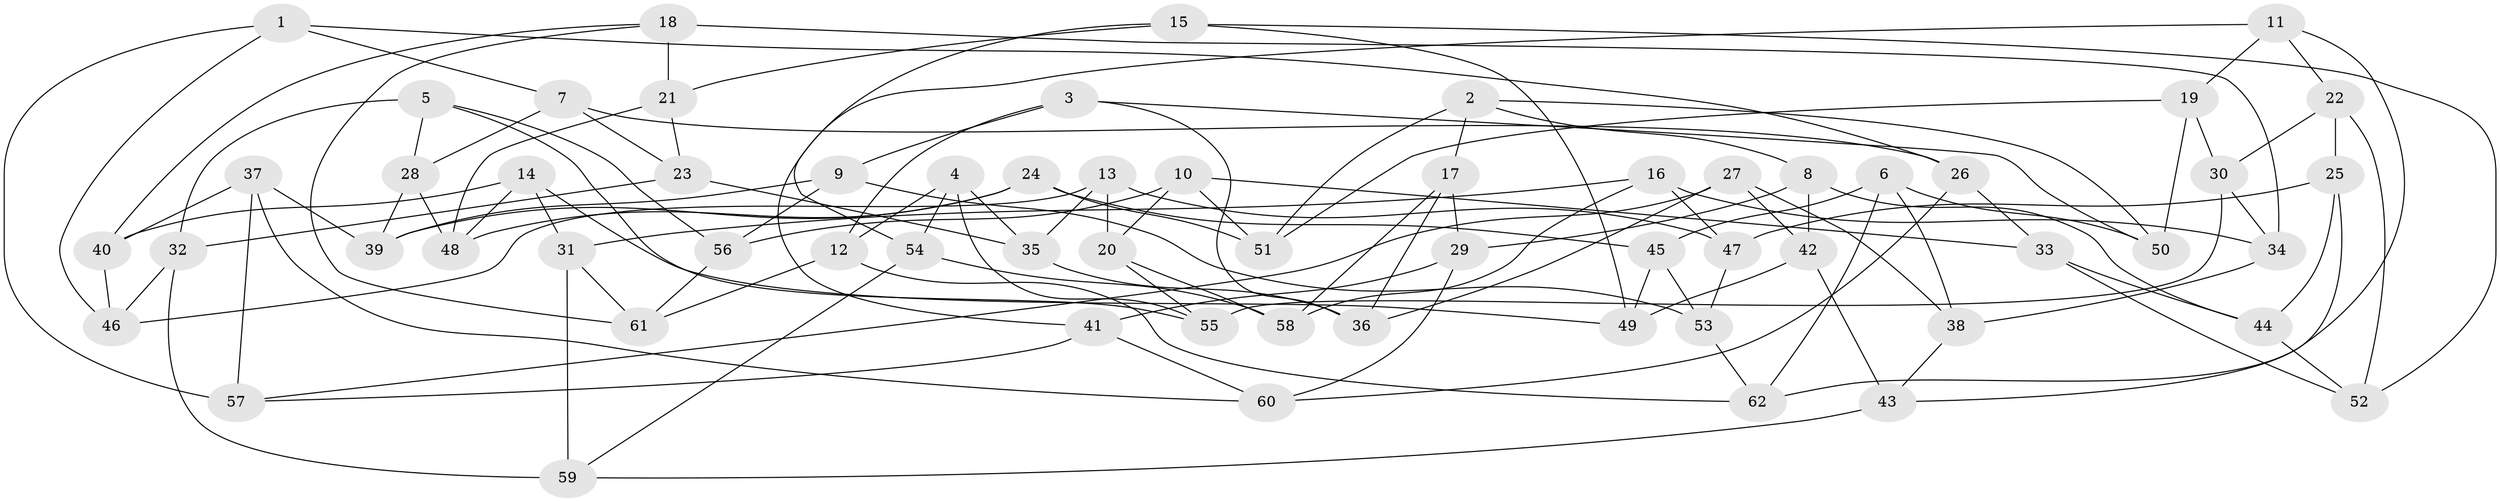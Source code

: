 // Generated by graph-tools (version 1.1) at 2025/26/03/09/25 03:26:58]
// undirected, 62 vertices, 124 edges
graph export_dot {
graph [start="1"]
  node [color=gray90,style=filled];
  1;
  2;
  3;
  4;
  5;
  6;
  7;
  8;
  9;
  10;
  11;
  12;
  13;
  14;
  15;
  16;
  17;
  18;
  19;
  20;
  21;
  22;
  23;
  24;
  25;
  26;
  27;
  28;
  29;
  30;
  31;
  32;
  33;
  34;
  35;
  36;
  37;
  38;
  39;
  40;
  41;
  42;
  43;
  44;
  45;
  46;
  47;
  48;
  49;
  50;
  51;
  52;
  53;
  54;
  55;
  56;
  57;
  58;
  59;
  60;
  61;
  62;
  1 -- 57;
  1 -- 46;
  1 -- 26;
  1 -- 7;
  2 -- 17;
  2 -- 51;
  2 -- 8;
  2 -- 50;
  3 -- 12;
  3 -- 36;
  3 -- 9;
  3 -- 50;
  4 -- 35;
  4 -- 12;
  4 -- 55;
  4 -- 54;
  5 -- 56;
  5 -- 55;
  5 -- 28;
  5 -- 32;
  6 -- 62;
  6 -- 45;
  6 -- 38;
  6 -- 50;
  7 -- 28;
  7 -- 26;
  7 -- 23;
  8 -- 44;
  8 -- 42;
  8 -- 29;
  9 -- 56;
  9 -- 39;
  9 -- 53;
  10 -- 51;
  10 -- 33;
  10 -- 56;
  10 -- 20;
  11 -- 22;
  11 -- 19;
  11 -- 62;
  11 -- 41;
  12 -- 62;
  12 -- 61;
  13 -- 47;
  13 -- 20;
  13 -- 46;
  13 -- 35;
  14 -- 49;
  14 -- 48;
  14 -- 40;
  14 -- 31;
  15 -- 21;
  15 -- 52;
  15 -- 54;
  15 -- 49;
  16 -- 34;
  16 -- 58;
  16 -- 47;
  16 -- 31;
  17 -- 29;
  17 -- 36;
  17 -- 58;
  18 -- 21;
  18 -- 61;
  18 -- 40;
  18 -- 34;
  19 -- 30;
  19 -- 50;
  19 -- 51;
  20 -- 58;
  20 -- 55;
  21 -- 48;
  21 -- 23;
  22 -- 52;
  22 -- 25;
  22 -- 30;
  23 -- 32;
  23 -- 35;
  24 -- 39;
  24 -- 45;
  24 -- 51;
  24 -- 48;
  25 -- 47;
  25 -- 43;
  25 -- 44;
  26 -- 60;
  26 -- 33;
  27 -- 57;
  27 -- 42;
  27 -- 36;
  27 -- 38;
  28 -- 48;
  28 -- 39;
  29 -- 41;
  29 -- 60;
  30 -- 55;
  30 -- 34;
  31 -- 61;
  31 -- 59;
  32 -- 59;
  32 -- 46;
  33 -- 44;
  33 -- 52;
  34 -- 38;
  35 -- 36;
  37 -- 39;
  37 -- 60;
  37 -- 40;
  37 -- 57;
  38 -- 43;
  40 -- 46;
  41 -- 57;
  41 -- 60;
  42 -- 49;
  42 -- 43;
  43 -- 59;
  44 -- 52;
  45 -- 53;
  45 -- 49;
  47 -- 53;
  53 -- 62;
  54 -- 58;
  54 -- 59;
  56 -- 61;
}
